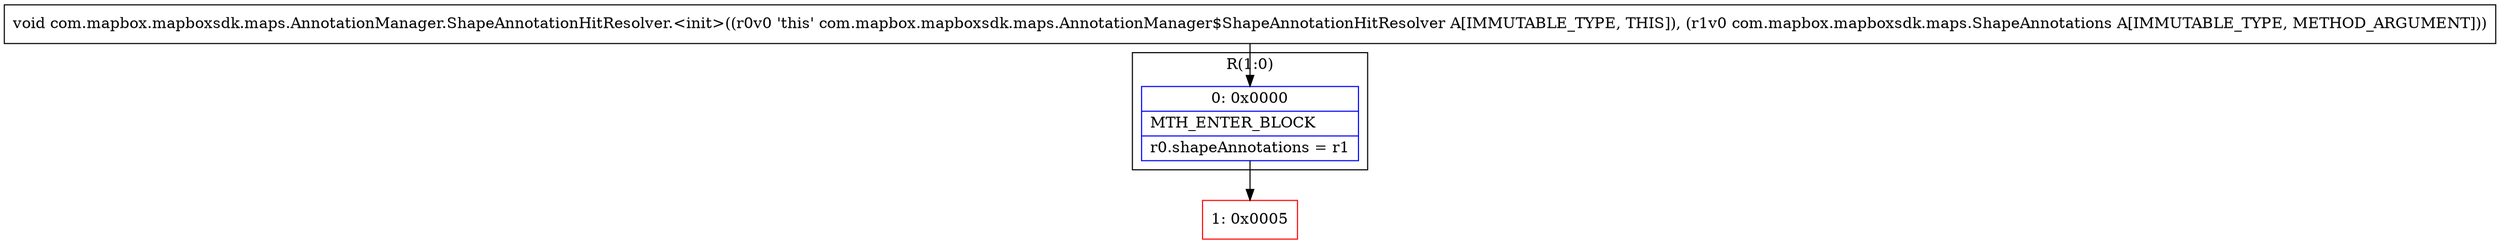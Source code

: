 digraph "CFG forcom.mapbox.mapboxsdk.maps.AnnotationManager.ShapeAnnotationHitResolver.\<init\>(Lcom\/mapbox\/mapboxsdk\/maps\/ShapeAnnotations;)V" {
subgraph cluster_Region_877687390 {
label = "R(1:0)";
node [shape=record,color=blue];
Node_0 [shape=record,label="{0\:\ 0x0000|MTH_ENTER_BLOCK\l|r0.shapeAnnotations = r1\l}"];
}
Node_1 [shape=record,color=red,label="{1\:\ 0x0005}"];
MethodNode[shape=record,label="{void com.mapbox.mapboxsdk.maps.AnnotationManager.ShapeAnnotationHitResolver.\<init\>((r0v0 'this' com.mapbox.mapboxsdk.maps.AnnotationManager$ShapeAnnotationHitResolver A[IMMUTABLE_TYPE, THIS]), (r1v0 com.mapbox.mapboxsdk.maps.ShapeAnnotations A[IMMUTABLE_TYPE, METHOD_ARGUMENT])) }"];
MethodNode -> Node_0;
Node_0 -> Node_1;
}

